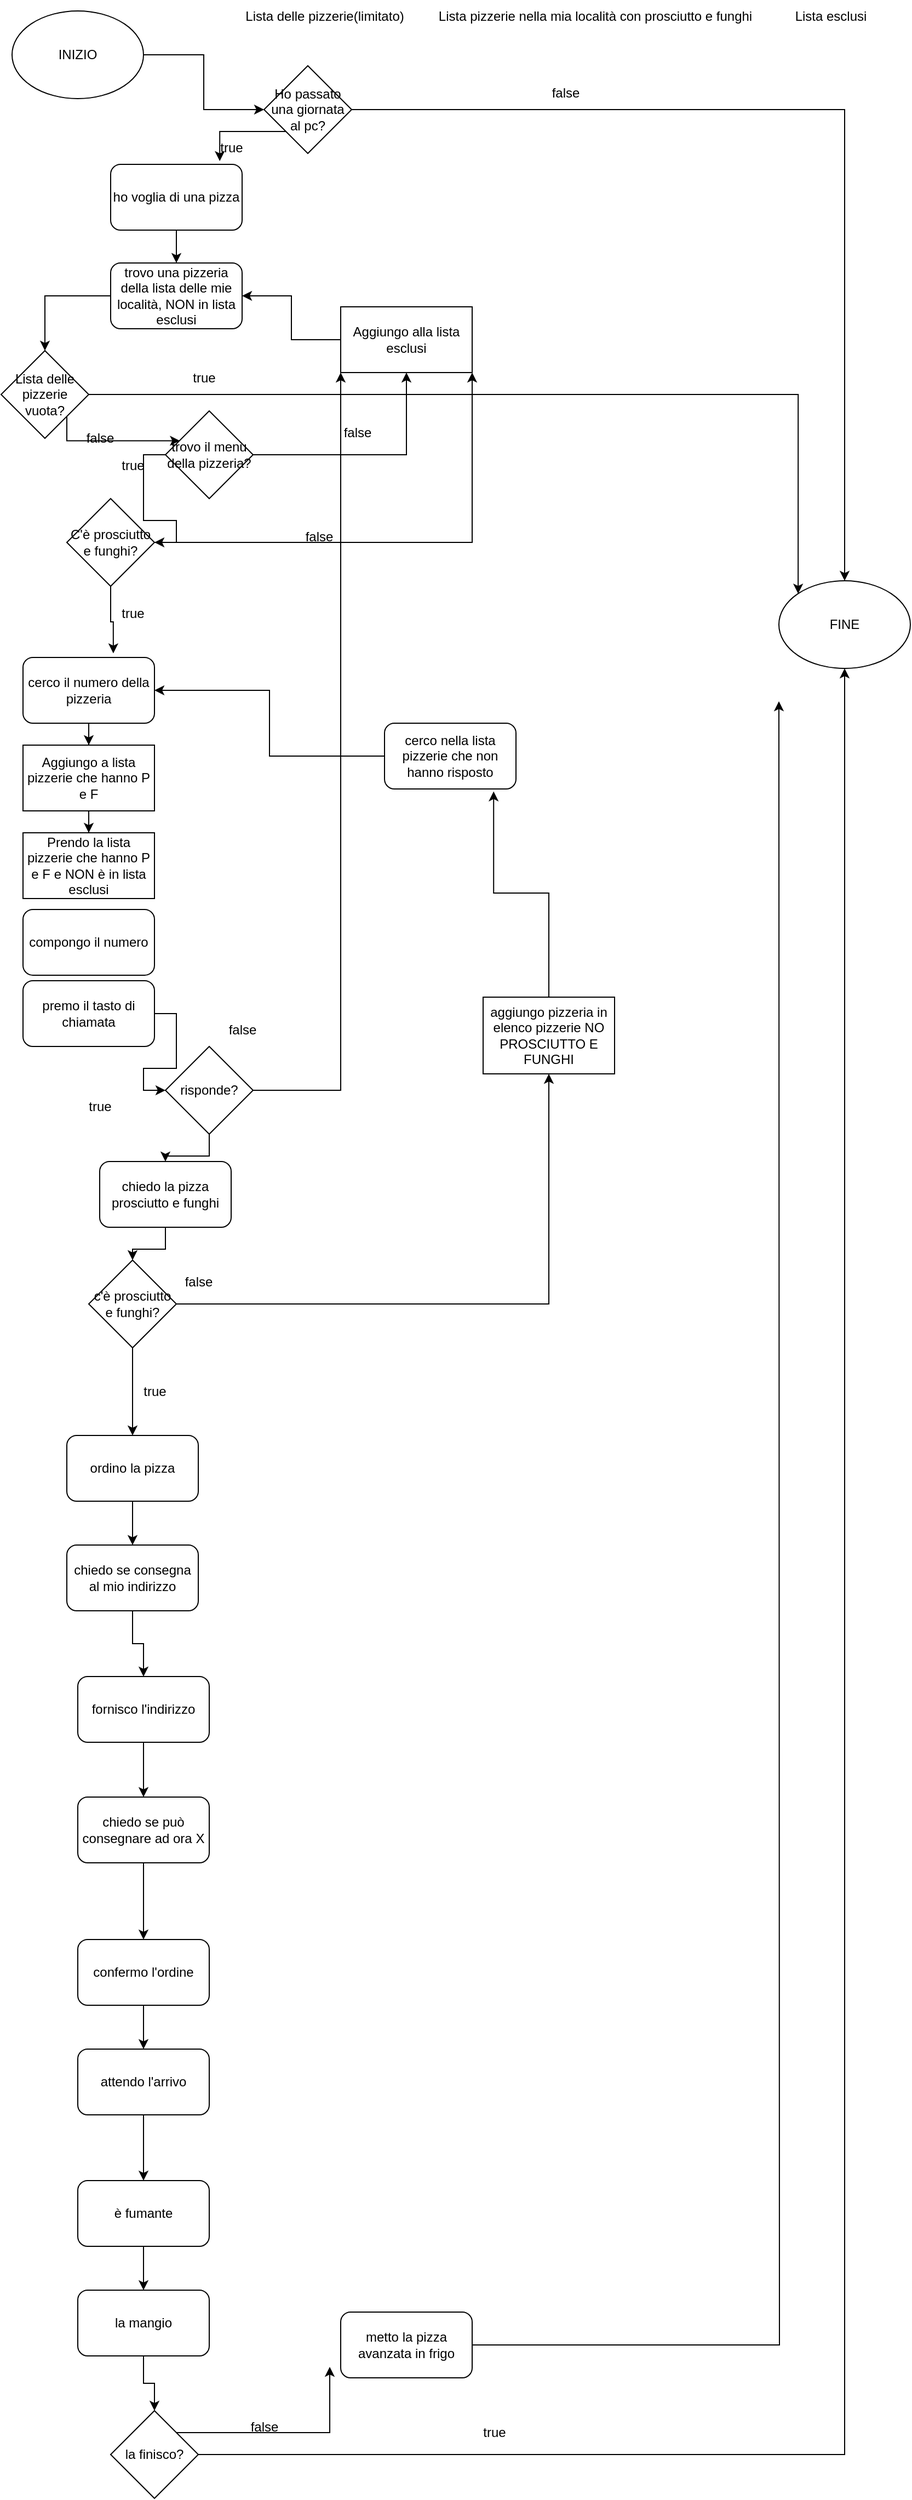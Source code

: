 <mxfile version="20.8.20" type="google"><diagram id="C5RBs43oDa-KdzZeNtuy" name="Page-1"><mxGraphModel dx="910" dy="476" grid="1" gridSize="10" guides="1" tooltips="1" connect="1" arrows="1" fold="1" page="1" pageScale="1" pageWidth="827" pageHeight="1169" math="0" shadow="0"><root><mxCell id="WIyWlLk6GJQsqaUBKTNV-0"/><mxCell id="WIyWlLk6GJQsqaUBKTNV-1" parent="WIyWlLk6GJQsqaUBKTNV-0"/><mxCell id="9ncdioedrZH1YZGXg4hD-7" style="edgeStyle=orthogonalEdgeStyle;rounded=0;orthogonalLoop=1;jettySize=auto;html=1;exitX=1;exitY=0.5;exitDx=0;exitDy=0;" parent="WIyWlLk6GJQsqaUBKTNV-1" source="yC-J1j6vdyPI07ncRWiU-0" target="yC-J1j6vdyPI07ncRWiU-3" edge="1"><mxGeometry relative="1" as="geometry"/></mxCell><mxCell id="yC-J1j6vdyPI07ncRWiU-0" value="INIZIO" style="ellipse;whiteSpace=wrap;html=1;" parent="WIyWlLk6GJQsqaUBKTNV-1" vertex="1"><mxGeometry x="20" y="20" width="120" height="80" as="geometry"/></mxCell><mxCell id="yC-J1j6vdyPI07ncRWiU-1" value="FINE" style="ellipse;whiteSpace=wrap;html=1;" parent="WIyWlLk6GJQsqaUBKTNV-1" vertex="1"><mxGeometry x="720" y="540" width="120" height="80" as="geometry"/></mxCell><mxCell id="9ncdioedrZH1YZGXg4hD-8" style="edgeStyle=orthogonalEdgeStyle;rounded=0;orthogonalLoop=1;jettySize=auto;html=1;exitX=0;exitY=1;exitDx=0;exitDy=0;entryX=0.83;entryY=-0.05;entryDx=0;entryDy=0;entryPerimeter=0;" parent="WIyWlLk6GJQsqaUBKTNV-1" source="yC-J1j6vdyPI07ncRWiU-3" target="9ncdioedrZH1YZGXg4hD-3" edge="1"><mxGeometry relative="1" as="geometry"><mxPoint x="200" y="160" as="targetPoint"/></mxGeometry></mxCell><mxCell id="9ncdioedrZH1YZGXg4hD-14" style="edgeStyle=orthogonalEdgeStyle;rounded=0;orthogonalLoop=1;jettySize=auto;html=1;" parent="WIyWlLk6GJQsqaUBKTNV-1" source="yC-J1j6vdyPI07ncRWiU-3" target="yC-J1j6vdyPI07ncRWiU-1" edge="1"><mxGeometry relative="1" as="geometry"/></mxCell><mxCell id="yC-J1j6vdyPI07ncRWiU-3" value="Ho passato una giornata al pc?" style="rhombus;whiteSpace=wrap;html=1;" parent="WIyWlLk6GJQsqaUBKTNV-1" vertex="1"><mxGeometry x="250" y="70" width="80" height="80" as="geometry"/></mxCell><mxCell id="9ncdioedrZH1YZGXg4hD-16" value="" style="edgeStyle=orthogonalEdgeStyle;rounded=0;orthogonalLoop=1;jettySize=auto;html=1;" parent="WIyWlLk6GJQsqaUBKTNV-1" source="9ncdioedrZH1YZGXg4hD-3" target="9ncdioedrZH1YZGXg4hD-15" edge="1"><mxGeometry relative="1" as="geometry"/></mxCell><mxCell id="9ncdioedrZH1YZGXg4hD-3" value="ho voglia di una pizza" style="rounded=1;whiteSpace=wrap;html=1;" parent="WIyWlLk6GJQsqaUBKTNV-1" vertex="1"><mxGeometry x="110" y="160" width="120" height="60" as="geometry"/></mxCell><mxCell id="9ncdioedrZH1YZGXg4hD-10" value="true" style="text;html=1;align=center;verticalAlign=middle;resizable=0;points=[];autosize=1;strokeColor=none;fillColor=none;" parent="WIyWlLk6GJQsqaUBKTNV-1" vertex="1"><mxGeometry x="200" y="130" width="40" height="30" as="geometry"/></mxCell><mxCell id="9ncdioedrZH1YZGXg4hD-11" value="false" style="text;html=1;align=center;verticalAlign=middle;resizable=0;points=[];autosize=1;strokeColor=none;fillColor=none;" parent="WIyWlLk6GJQsqaUBKTNV-1" vertex="1"><mxGeometry x="500" y="80" width="50" height="30" as="geometry"/></mxCell><mxCell id="9ncdioedrZH1YZGXg4hD-144" value="" style="edgeStyle=orthogonalEdgeStyle;rounded=0;orthogonalLoop=1;jettySize=auto;html=1;" parent="WIyWlLk6GJQsqaUBKTNV-1" source="9ncdioedrZH1YZGXg4hD-15" target="9ncdioedrZH1YZGXg4hD-137" edge="1"><mxGeometry relative="1" as="geometry"/></mxCell><mxCell id="9ncdioedrZH1YZGXg4hD-15" value="trovo una pizzeria della lista delle mie località, NON in lista esclusi" style="rounded=1;whiteSpace=wrap;html=1;" parent="WIyWlLk6GJQsqaUBKTNV-1" vertex="1"><mxGeometry x="110" y="250" width="120" height="60" as="geometry"/></mxCell><mxCell id="9ncdioedrZH1YZGXg4hD-125" value="" style="edgeStyle=orthogonalEdgeStyle;rounded=0;orthogonalLoop=1;jettySize=auto;html=1;" parent="WIyWlLk6GJQsqaUBKTNV-1" source="9ncdioedrZH1YZGXg4hD-25" target="9ncdioedrZH1YZGXg4hD-124" edge="1"><mxGeometry relative="1" as="geometry"/></mxCell><mxCell id="9ncdioedrZH1YZGXg4hD-25" value="cerco il numero della pizzeria" style="rounded=1;whiteSpace=wrap;html=1;" parent="WIyWlLk6GJQsqaUBKTNV-1" vertex="1"><mxGeometry x="30" y="610" width="120" height="60" as="geometry"/></mxCell><mxCell id="9ncdioedrZH1YZGXg4hD-27" value="compongo il numero" style="rounded=1;whiteSpace=wrap;html=1;" parent="WIyWlLk6GJQsqaUBKTNV-1" vertex="1"><mxGeometry x="30" y="840" width="120" height="60" as="geometry"/></mxCell><mxCell id="9ncdioedrZH1YZGXg4hD-35" value="" style="edgeStyle=orthogonalEdgeStyle;rounded=0;orthogonalLoop=1;jettySize=auto;html=1;entryX=0;entryY=1;entryDx=0;entryDy=0;" parent="WIyWlLk6GJQsqaUBKTNV-1" source="9ncdioedrZH1YZGXg4hD-29" target="9ncdioedrZH1YZGXg4hD-110" edge="1"><mxGeometry relative="1" as="geometry"><mxPoint x="310" y="830" as="targetPoint"/></mxGeometry></mxCell><mxCell id="9ncdioedrZH1YZGXg4hD-39" value="" style="edgeStyle=orthogonalEdgeStyle;rounded=0;orthogonalLoop=1;jettySize=auto;html=1;" parent="WIyWlLk6GJQsqaUBKTNV-1" source="9ncdioedrZH1YZGXg4hD-29" target="9ncdioedrZH1YZGXg4hD-33" edge="1"><mxGeometry relative="1" as="geometry"/></mxCell><mxCell id="9ncdioedrZH1YZGXg4hD-29" value="risponde?" style="rhombus;whiteSpace=wrap;html=1;" parent="WIyWlLk6GJQsqaUBKTNV-1" vertex="1"><mxGeometry x="160" y="965" width="80" height="80" as="geometry"/></mxCell><mxCell id="9ncdioedrZH1YZGXg4hD-32" value="" style="edgeStyle=orthogonalEdgeStyle;rounded=0;orthogonalLoop=1;jettySize=auto;html=1;" parent="WIyWlLk6GJQsqaUBKTNV-1" source="9ncdioedrZH1YZGXg4hD-30" target="9ncdioedrZH1YZGXg4hD-29" edge="1"><mxGeometry relative="1" as="geometry"/></mxCell><mxCell id="9ncdioedrZH1YZGXg4hD-30" value="premo il tasto di chiamata" style="rounded=1;whiteSpace=wrap;html=1;" parent="WIyWlLk6GJQsqaUBKTNV-1" vertex="1"><mxGeometry x="30" y="905" width="120" height="60" as="geometry"/></mxCell><mxCell id="9ncdioedrZH1YZGXg4hD-43" value="" style="edgeStyle=orthogonalEdgeStyle;rounded=0;orthogonalLoop=1;jettySize=auto;html=1;" parent="WIyWlLk6GJQsqaUBKTNV-1" source="9ncdioedrZH1YZGXg4hD-33" target="9ncdioedrZH1YZGXg4hD-42" edge="1"><mxGeometry relative="1" as="geometry"/></mxCell><mxCell id="9ncdioedrZH1YZGXg4hD-33" value="chiedo la pizza prosciutto e funghi" style="rounded=1;whiteSpace=wrap;html=1;" parent="WIyWlLk6GJQsqaUBKTNV-1" vertex="1"><mxGeometry x="100" y="1070" width="120" height="60" as="geometry"/></mxCell><mxCell id="9ncdioedrZH1YZGXg4hD-38" value="false" style="text;html=1;align=center;verticalAlign=middle;resizable=0;points=[];autosize=1;strokeColor=none;fillColor=none;" parent="WIyWlLk6GJQsqaUBKTNV-1" vertex="1"><mxGeometry x="205" y="935" width="50" height="30" as="geometry"/></mxCell><mxCell id="9ncdioedrZH1YZGXg4hD-40" value="true" style="text;html=1;align=center;verticalAlign=middle;resizable=0;points=[];autosize=1;strokeColor=none;fillColor=none;" parent="WIyWlLk6GJQsqaUBKTNV-1" vertex="1"><mxGeometry x="80" y="1005" width="40" height="30" as="geometry"/></mxCell><mxCell id="9ncdioedrZH1YZGXg4hD-70" style="edgeStyle=orthogonalEdgeStyle;rounded=0;orthogonalLoop=1;jettySize=auto;html=1;" parent="WIyWlLk6GJQsqaUBKTNV-1" source="9ncdioedrZH1YZGXg4hD-41" target="9ncdioedrZH1YZGXg4hD-69" edge="1"><mxGeometry relative="1" as="geometry"/></mxCell><mxCell id="9ncdioedrZH1YZGXg4hD-41" value="ordino la pizza" style="rounded=1;whiteSpace=wrap;html=1;" parent="WIyWlLk6GJQsqaUBKTNV-1" vertex="1"><mxGeometry x="70" y="1320" width="120" height="60" as="geometry"/></mxCell><mxCell id="9ncdioedrZH1YZGXg4hD-44" value="" style="edgeStyle=orthogonalEdgeStyle;rounded=0;orthogonalLoop=1;jettySize=auto;html=1;" parent="WIyWlLk6GJQsqaUBKTNV-1" source="9ncdioedrZH1YZGXg4hD-42" target="9ncdioedrZH1YZGXg4hD-41" edge="1"><mxGeometry relative="1" as="geometry"/></mxCell><mxCell id="9ncdioedrZH1YZGXg4hD-81" style="edgeStyle=orthogonalEdgeStyle;rounded=0;orthogonalLoop=1;jettySize=auto;html=1;" parent="WIyWlLk6GJQsqaUBKTNV-1" source="9ncdioedrZH1YZGXg4hD-42" target="9ncdioedrZH1YZGXg4hD-80" edge="1"><mxGeometry relative="1" as="geometry"/></mxCell><mxCell id="9ncdioedrZH1YZGXg4hD-42" value="c'è prosciutto e funghi?" style="rhombus;whiteSpace=wrap;html=1;" parent="WIyWlLk6GJQsqaUBKTNV-1" vertex="1"><mxGeometry x="90" y="1160" width="80" height="80" as="geometry"/></mxCell><mxCell id="9ncdioedrZH1YZGXg4hD-47" value="false" style="text;html=1;align=center;verticalAlign=middle;resizable=0;points=[];autosize=1;strokeColor=none;fillColor=none;" parent="WIyWlLk6GJQsqaUBKTNV-1" vertex="1"><mxGeometry x="165" y="1165" width="50" height="30" as="geometry"/></mxCell><mxCell id="9ncdioedrZH1YZGXg4hD-48" value="true" style="text;html=1;align=center;verticalAlign=middle;resizable=0;points=[];autosize=1;strokeColor=none;fillColor=none;" parent="WIyWlLk6GJQsqaUBKTNV-1" vertex="1"><mxGeometry x="130" y="1265" width="40" height="30" as="geometry"/></mxCell><mxCell id="9ncdioedrZH1YZGXg4hD-63" value="Lista pizzerie nella mia località con prosciutto e funghi" style="text;html=1;align=center;verticalAlign=middle;resizable=0;points=[];autosize=1;strokeColor=none;fillColor=none;" parent="WIyWlLk6GJQsqaUBKTNV-1" vertex="1"><mxGeometry x="397" y="10" width="310" height="30" as="geometry"/></mxCell><mxCell id="9ncdioedrZH1YZGXg4hD-64" value="Lista esclusi" style="text;html=1;align=center;verticalAlign=middle;resizable=0;points=[];autosize=1;strokeColor=none;fillColor=none;" parent="WIyWlLk6GJQsqaUBKTNV-1" vertex="1"><mxGeometry x="722" y="10" width="90" height="30" as="geometry"/></mxCell><mxCell id="9ncdioedrZH1YZGXg4hD-79" style="edgeStyle=orthogonalEdgeStyle;rounded=0;orthogonalLoop=1;jettySize=auto;html=1;" parent="WIyWlLk6GJQsqaUBKTNV-1" source="9ncdioedrZH1YZGXg4hD-68" target="9ncdioedrZH1YZGXg4hD-25" edge="1"><mxGeometry relative="1" as="geometry"/></mxCell><mxCell id="9ncdioedrZH1YZGXg4hD-68" value="cerco nella lista pizzerie che non hanno risposto" style="rounded=1;whiteSpace=wrap;html=1;" parent="WIyWlLk6GJQsqaUBKTNV-1" vertex="1"><mxGeometry x="360" y="670" width="120" height="60" as="geometry"/></mxCell><mxCell id="9ncdioedrZH1YZGXg4hD-85" value="" style="edgeStyle=orthogonalEdgeStyle;rounded=0;orthogonalLoop=1;jettySize=auto;html=1;" parent="WIyWlLk6GJQsqaUBKTNV-1" source="9ncdioedrZH1YZGXg4hD-69" target="9ncdioedrZH1YZGXg4hD-84" edge="1"><mxGeometry relative="1" as="geometry"/></mxCell><mxCell id="9ncdioedrZH1YZGXg4hD-69" value="chiedo se consegna al mio indirizzo" style="rounded=1;whiteSpace=wrap;html=1;" parent="WIyWlLk6GJQsqaUBKTNV-1" vertex="1"><mxGeometry x="70" y="1420" width="120" height="60" as="geometry"/></mxCell><mxCell id="9ncdioedrZH1YZGXg4hD-118" style="edgeStyle=orthogonalEdgeStyle;rounded=0;orthogonalLoop=1;jettySize=auto;html=1;entryX=1;entryY=1;entryDx=0;entryDy=0;" parent="WIyWlLk6GJQsqaUBKTNV-1" source="9ncdioedrZH1YZGXg4hD-76" target="9ncdioedrZH1YZGXg4hD-110" edge="1"><mxGeometry relative="1" as="geometry"/></mxCell><mxCell id="9ncdioedrZH1YZGXg4hD-121" style="edgeStyle=orthogonalEdgeStyle;rounded=0;orthogonalLoop=1;jettySize=auto;html=1;entryX=0.687;entryY=-0.063;entryDx=0;entryDy=0;entryPerimeter=0;" parent="WIyWlLk6GJQsqaUBKTNV-1" source="9ncdioedrZH1YZGXg4hD-76" target="9ncdioedrZH1YZGXg4hD-25" edge="1"><mxGeometry relative="1" as="geometry"><mxPoint x="110" y="590" as="targetPoint"/></mxGeometry></mxCell><mxCell id="9ncdioedrZH1YZGXg4hD-76" value="C'è prosciutto e funghi?" style="rhombus;whiteSpace=wrap;html=1;" parent="WIyWlLk6GJQsqaUBKTNV-1" vertex="1"><mxGeometry x="70" y="465" width="80" height="80" as="geometry"/></mxCell><mxCell id="9ncdioedrZH1YZGXg4hD-82" style="edgeStyle=orthogonalEdgeStyle;rounded=0;orthogonalLoop=1;jettySize=auto;html=1;entryX=0.83;entryY=1.037;entryDx=0;entryDy=0;entryPerimeter=0;" parent="WIyWlLk6GJQsqaUBKTNV-1" source="9ncdioedrZH1YZGXg4hD-80" target="9ncdioedrZH1YZGXg4hD-68" edge="1"><mxGeometry relative="1" as="geometry"/></mxCell><mxCell id="9ncdioedrZH1YZGXg4hD-80" value="aggiungo pizzeria in elenco pizzerie NO PROSCIUTTO E FUNGHI" style="rounded=0;whiteSpace=wrap;html=1;" parent="WIyWlLk6GJQsqaUBKTNV-1" vertex="1"><mxGeometry x="450" y="920" width="120" height="70" as="geometry"/></mxCell><mxCell id="9ncdioedrZH1YZGXg4hD-87" value="" style="edgeStyle=orthogonalEdgeStyle;rounded=0;orthogonalLoop=1;jettySize=auto;html=1;" parent="WIyWlLk6GJQsqaUBKTNV-1" source="9ncdioedrZH1YZGXg4hD-84" target="9ncdioedrZH1YZGXg4hD-86" edge="1"><mxGeometry relative="1" as="geometry"/></mxCell><mxCell id="9ncdioedrZH1YZGXg4hD-84" value="fornisco l'indirizzo" style="rounded=1;whiteSpace=wrap;html=1;" parent="WIyWlLk6GJQsqaUBKTNV-1" vertex="1"><mxGeometry x="80" y="1540" width="120" height="60" as="geometry"/></mxCell><mxCell id="9ncdioedrZH1YZGXg4hD-89" style="edgeStyle=orthogonalEdgeStyle;rounded=0;orthogonalLoop=1;jettySize=auto;html=1;entryX=0.5;entryY=0;entryDx=0;entryDy=0;" parent="WIyWlLk6GJQsqaUBKTNV-1" source="9ncdioedrZH1YZGXg4hD-86" target="9ncdioedrZH1YZGXg4hD-88" edge="1"><mxGeometry relative="1" as="geometry"/></mxCell><mxCell id="9ncdioedrZH1YZGXg4hD-86" value="chiedo se può consegnare ad ora X" style="rounded=1;whiteSpace=wrap;html=1;" parent="WIyWlLk6GJQsqaUBKTNV-1" vertex="1"><mxGeometry x="80" y="1650" width="120" height="60" as="geometry"/></mxCell><mxCell id="9ncdioedrZH1YZGXg4hD-91" style="edgeStyle=orthogonalEdgeStyle;rounded=0;orthogonalLoop=1;jettySize=auto;html=1;entryX=0.5;entryY=0;entryDx=0;entryDy=0;" parent="WIyWlLk6GJQsqaUBKTNV-1" source="9ncdioedrZH1YZGXg4hD-88" target="9ncdioedrZH1YZGXg4hD-90" edge="1"><mxGeometry relative="1" as="geometry"/></mxCell><mxCell id="9ncdioedrZH1YZGXg4hD-88" value="confermo l'ordine" style="rounded=1;whiteSpace=wrap;html=1;" parent="WIyWlLk6GJQsqaUBKTNV-1" vertex="1"><mxGeometry x="80" y="1780" width="120" height="60" as="geometry"/></mxCell><mxCell id="9ncdioedrZH1YZGXg4hD-93" value="" style="edgeStyle=orthogonalEdgeStyle;rounded=0;orthogonalLoop=1;jettySize=auto;html=1;" parent="WIyWlLk6GJQsqaUBKTNV-1" source="9ncdioedrZH1YZGXg4hD-90" target="9ncdioedrZH1YZGXg4hD-92" edge="1"><mxGeometry relative="1" as="geometry"/></mxCell><mxCell id="9ncdioedrZH1YZGXg4hD-90" value="attendo l'arrivo" style="rounded=1;whiteSpace=wrap;html=1;" parent="WIyWlLk6GJQsqaUBKTNV-1" vertex="1"><mxGeometry x="80" y="1880" width="120" height="60" as="geometry"/></mxCell><mxCell id="9ncdioedrZH1YZGXg4hD-97" value="" style="edgeStyle=orthogonalEdgeStyle;rounded=0;orthogonalLoop=1;jettySize=auto;html=1;" parent="WIyWlLk6GJQsqaUBKTNV-1" source="9ncdioedrZH1YZGXg4hD-92" target="9ncdioedrZH1YZGXg4hD-94" edge="1"><mxGeometry relative="1" as="geometry"/></mxCell><mxCell id="9ncdioedrZH1YZGXg4hD-92" value="è fumante" style="rounded=1;whiteSpace=wrap;html=1;" parent="WIyWlLk6GJQsqaUBKTNV-1" vertex="1"><mxGeometry x="80" y="2000" width="120" height="60" as="geometry"/></mxCell><mxCell id="9ncdioedrZH1YZGXg4hD-98" value="" style="edgeStyle=orthogonalEdgeStyle;rounded=0;orthogonalLoop=1;jettySize=auto;html=1;" parent="WIyWlLk6GJQsqaUBKTNV-1" source="9ncdioedrZH1YZGXg4hD-94" target="9ncdioedrZH1YZGXg4hD-96" edge="1"><mxGeometry relative="1" as="geometry"/></mxCell><mxCell id="9ncdioedrZH1YZGXg4hD-94" value="la mangio" style="rounded=1;whiteSpace=wrap;html=1;" parent="WIyWlLk6GJQsqaUBKTNV-1" vertex="1"><mxGeometry x="80" y="2100" width="120" height="60" as="geometry"/></mxCell><mxCell id="9ncdioedrZH1YZGXg4hD-100" style="edgeStyle=orthogonalEdgeStyle;rounded=0;orthogonalLoop=1;jettySize=auto;html=1;" parent="WIyWlLk6GJQsqaUBKTNV-1" source="9ncdioedrZH1YZGXg4hD-96" target="yC-J1j6vdyPI07ncRWiU-1" edge="1"><mxGeometry relative="1" as="geometry"/></mxCell><mxCell id="09Daa2ce0DH6iHzLWVkn-2" style="edgeStyle=orthogonalEdgeStyle;rounded=0;orthogonalLoop=1;jettySize=auto;html=1;" edge="1" parent="WIyWlLk6GJQsqaUBKTNV-1" source="9ncdioedrZH1YZGXg4hD-96"><mxGeometry relative="1" as="geometry"><mxPoint x="310" y="2170" as="targetPoint"/><Array as="points"><mxPoint x="310" y="2230"/></Array></mxGeometry></mxCell><mxCell id="9ncdioedrZH1YZGXg4hD-96" value="la finisco?" style="rhombus;whiteSpace=wrap;html=1;" parent="WIyWlLk6GJQsqaUBKTNV-1" vertex="1"><mxGeometry x="110" y="2210" width="80" height="80" as="geometry"/></mxCell><mxCell id="9ncdioedrZH1YZGXg4hD-101" value="true" style="text;html=1;align=center;verticalAlign=middle;resizable=0;points=[];autosize=1;strokeColor=none;fillColor=none;" parent="WIyWlLk6GJQsqaUBKTNV-1" vertex="1"><mxGeometry x="440" y="2215" width="40" height="30" as="geometry"/></mxCell><mxCell id="9ncdioedrZH1YZGXg4hD-111" style="edgeStyle=orthogonalEdgeStyle;rounded=0;orthogonalLoop=1;jettySize=auto;html=1;" parent="WIyWlLk6GJQsqaUBKTNV-1" source="9ncdioedrZH1YZGXg4hD-108" target="9ncdioedrZH1YZGXg4hD-110" edge="1"><mxGeometry relative="1" as="geometry"/></mxCell><mxCell id="9ncdioedrZH1YZGXg4hD-115" value="" style="edgeStyle=orthogonalEdgeStyle;rounded=0;orthogonalLoop=1;jettySize=auto;html=1;" parent="WIyWlLk6GJQsqaUBKTNV-1" source="9ncdioedrZH1YZGXg4hD-108" target="9ncdioedrZH1YZGXg4hD-76" edge="1"><mxGeometry relative="1" as="geometry"/></mxCell><mxCell id="9ncdioedrZH1YZGXg4hD-108" value="trovo il menu della pizzeria?" style="rhombus;whiteSpace=wrap;html=1;" parent="WIyWlLk6GJQsqaUBKTNV-1" vertex="1"><mxGeometry x="160" y="385" width="80" height="80" as="geometry"/></mxCell><mxCell id="9ncdioedrZH1YZGXg4hD-114" style="edgeStyle=orthogonalEdgeStyle;rounded=0;orthogonalLoop=1;jettySize=auto;html=1;entryX=1;entryY=0.5;entryDx=0;entryDy=0;" parent="WIyWlLk6GJQsqaUBKTNV-1" source="9ncdioedrZH1YZGXg4hD-110" target="9ncdioedrZH1YZGXg4hD-15" edge="1"><mxGeometry relative="1" as="geometry"/></mxCell><mxCell id="9ncdioedrZH1YZGXg4hD-110" value="Aggiungo alla lista esclusi" style="rounded=0;whiteSpace=wrap;html=1;" parent="WIyWlLk6GJQsqaUBKTNV-1" vertex="1"><mxGeometry x="320" y="290" width="120" height="60" as="geometry"/></mxCell><mxCell id="9ncdioedrZH1YZGXg4hD-112" value="false" style="text;html=1;align=center;verticalAlign=middle;resizable=0;points=[];autosize=1;strokeColor=none;fillColor=none;" parent="WIyWlLk6GJQsqaUBKTNV-1" vertex="1"><mxGeometry x="310" y="390" width="50" height="30" as="geometry"/></mxCell><mxCell id="9ncdioedrZH1YZGXg4hD-116" value="true" style="text;html=1;align=center;verticalAlign=middle;resizable=0;points=[];autosize=1;strokeColor=none;fillColor=none;" parent="WIyWlLk6GJQsqaUBKTNV-1" vertex="1"><mxGeometry x="110" y="420" width="40" height="30" as="geometry"/></mxCell><mxCell id="9ncdioedrZH1YZGXg4hD-120" value="false" style="text;html=1;align=center;verticalAlign=middle;resizable=0;points=[];autosize=1;strokeColor=none;fillColor=none;" parent="WIyWlLk6GJQsqaUBKTNV-1" vertex="1"><mxGeometry x="275" y="485" width="50" height="30" as="geometry"/></mxCell><mxCell id="9ncdioedrZH1YZGXg4hD-122" value="true" style="text;html=1;align=center;verticalAlign=middle;resizable=0;points=[];autosize=1;strokeColor=none;fillColor=none;" parent="WIyWlLk6GJQsqaUBKTNV-1" vertex="1"><mxGeometry x="110" y="555" width="40" height="30" as="geometry"/></mxCell><mxCell id="9ncdioedrZH1YZGXg4hD-131" value="" style="edgeStyle=orthogonalEdgeStyle;rounded=0;orthogonalLoop=1;jettySize=auto;html=1;" parent="WIyWlLk6GJQsqaUBKTNV-1" source="9ncdioedrZH1YZGXg4hD-124" target="9ncdioedrZH1YZGXg4hD-130" edge="1"><mxGeometry relative="1" as="geometry"/></mxCell><mxCell id="9ncdioedrZH1YZGXg4hD-124" value="Aggiungo a lista pizzerie che hanno P e F" style="rounded=0;whiteSpace=wrap;html=1;" parent="WIyWlLk6GJQsqaUBKTNV-1" vertex="1"><mxGeometry x="30" y="690" width="120" height="60" as="geometry"/></mxCell><mxCell id="9ncdioedrZH1YZGXg4hD-130" value="Prendo la lista pizzerie che hanno P e F e NON è in lista esclusi" style="rounded=0;whiteSpace=wrap;html=1;" parent="WIyWlLk6GJQsqaUBKTNV-1" vertex="1"><mxGeometry x="30" y="770" width="120" height="60" as="geometry"/></mxCell><mxCell id="9ncdioedrZH1YZGXg4hD-135" value="Lista delle pizzerie(limitato)" style="text;html=1;align=center;verticalAlign=middle;resizable=0;points=[];autosize=1;strokeColor=none;fillColor=none;" parent="WIyWlLk6GJQsqaUBKTNV-1" vertex="1"><mxGeometry x="220" y="10" width="170" height="30" as="geometry"/></mxCell><mxCell id="9ncdioedrZH1YZGXg4hD-138" style="edgeStyle=orthogonalEdgeStyle;rounded=0;orthogonalLoop=1;jettySize=auto;html=1;entryX=0;entryY=0;entryDx=0;entryDy=0;" parent="WIyWlLk6GJQsqaUBKTNV-1" source="9ncdioedrZH1YZGXg4hD-137" target="yC-J1j6vdyPI07ncRWiU-1" edge="1"><mxGeometry relative="1" as="geometry"/></mxCell><mxCell id="0J03T7agVvKPsoNr9NwS-2" style="edgeStyle=orthogonalEdgeStyle;rounded=0;orthogonalLoop=1;jettySize=auto;html=1;entryX=0.165;entryY=0.34;entryDx=0;entryDy=0;entryPerimeter=0;" parent="WIyWlLk6GJQsqaUBKTNV-1" source="9ncdioedrZH1YZGXg4hD-137" target="9ncdioedrZH1YZGXg4hD-108" edge="1"><mxGeometry relative="1" as="geometry"><Array as="points"><mxPoint x="70" y="412"/></Array></mxGeometry></mxCell><mxCell id="9ncdioedrZH1YZGXg4hD-137" value="Lista delle pizzerie vuota?" style="rhombus;whiteSpace=wrap;html=1;" parent="WIyWlLk6GJQsqaUBKTNV-1" vertex="1"><mxGeometry x="10" y="330" width="80" height="80" as="geometry"/></mxCell><mxCell id="9ncdioedrZH1YZGXg4hD-146" value="true" style="text;html=1;align=center;verticalAlign=middle;resizable=0;points=[];autosize=1;strokeColor=none;fillColor=none;" parent="WIyWlLk6GJQsqaUBKTNV-1" vertex="1"><mxGeometry x="175" y="340" width="40" height="30" as="geometry"/></mxCell><mxCell id="0J03T7agVvKPsoNr9NwS-3" value="false" style="text;html=1;align=center;verticalAlign=middle;resizable=0;points=[];autosize=1;strokeColor=none;fillColor=none;" parent="WIyWlLk6GJQsqaUBKTNV-1" vertex="1"><mxGeometry x="75" y="395" width="50" height="30" as="geometry"/></mxCell><mxCell id="09Daa2ce0DH6iHzLWVkn-4" style="edgeStyle=orthogonalEdgeStyle;rounded=0;orthogonalLoop=1;jettySize=auto;html=1;" edge="1" parent="WIyWlLk6GJQsqaUBKTNV-1" source="09Daa2ce0DH6iHzLWVkn-0"><mxGeometry relative="1" as="geometry"><mxPoint x="720" y="650" as="targetPoint"/></mxGeometry></mxCell><mxCell id="09Daa2ce0DH6iHzLWVkn-0" value="metto la pizza avanzata in frigo" style="rounded=1;whiteSpace=wrap;html=1;" vertex="1" parent="WIyWlLk6GJQsqaUBKTNV-1"><mxGeometry x="320" y="2120" width="120" height="60" as="geometry"/></mxCell><mxCell id="09Daa2ce0DH6iHzLWVkn-3" value="false" style="text;html=1;align=center;verticalAlign=middle;resizable=0;points=[];autosize=1;strokeColor=none;fillColor=none;" vertex="1" parent="WIyWlLk6GJQsqaUBKTNV-1"><mxGeometry x="225" y="2210" width="50" height="30" as="geometry"/></mxCell></root></mxGraphModel></diagram></mxfile>